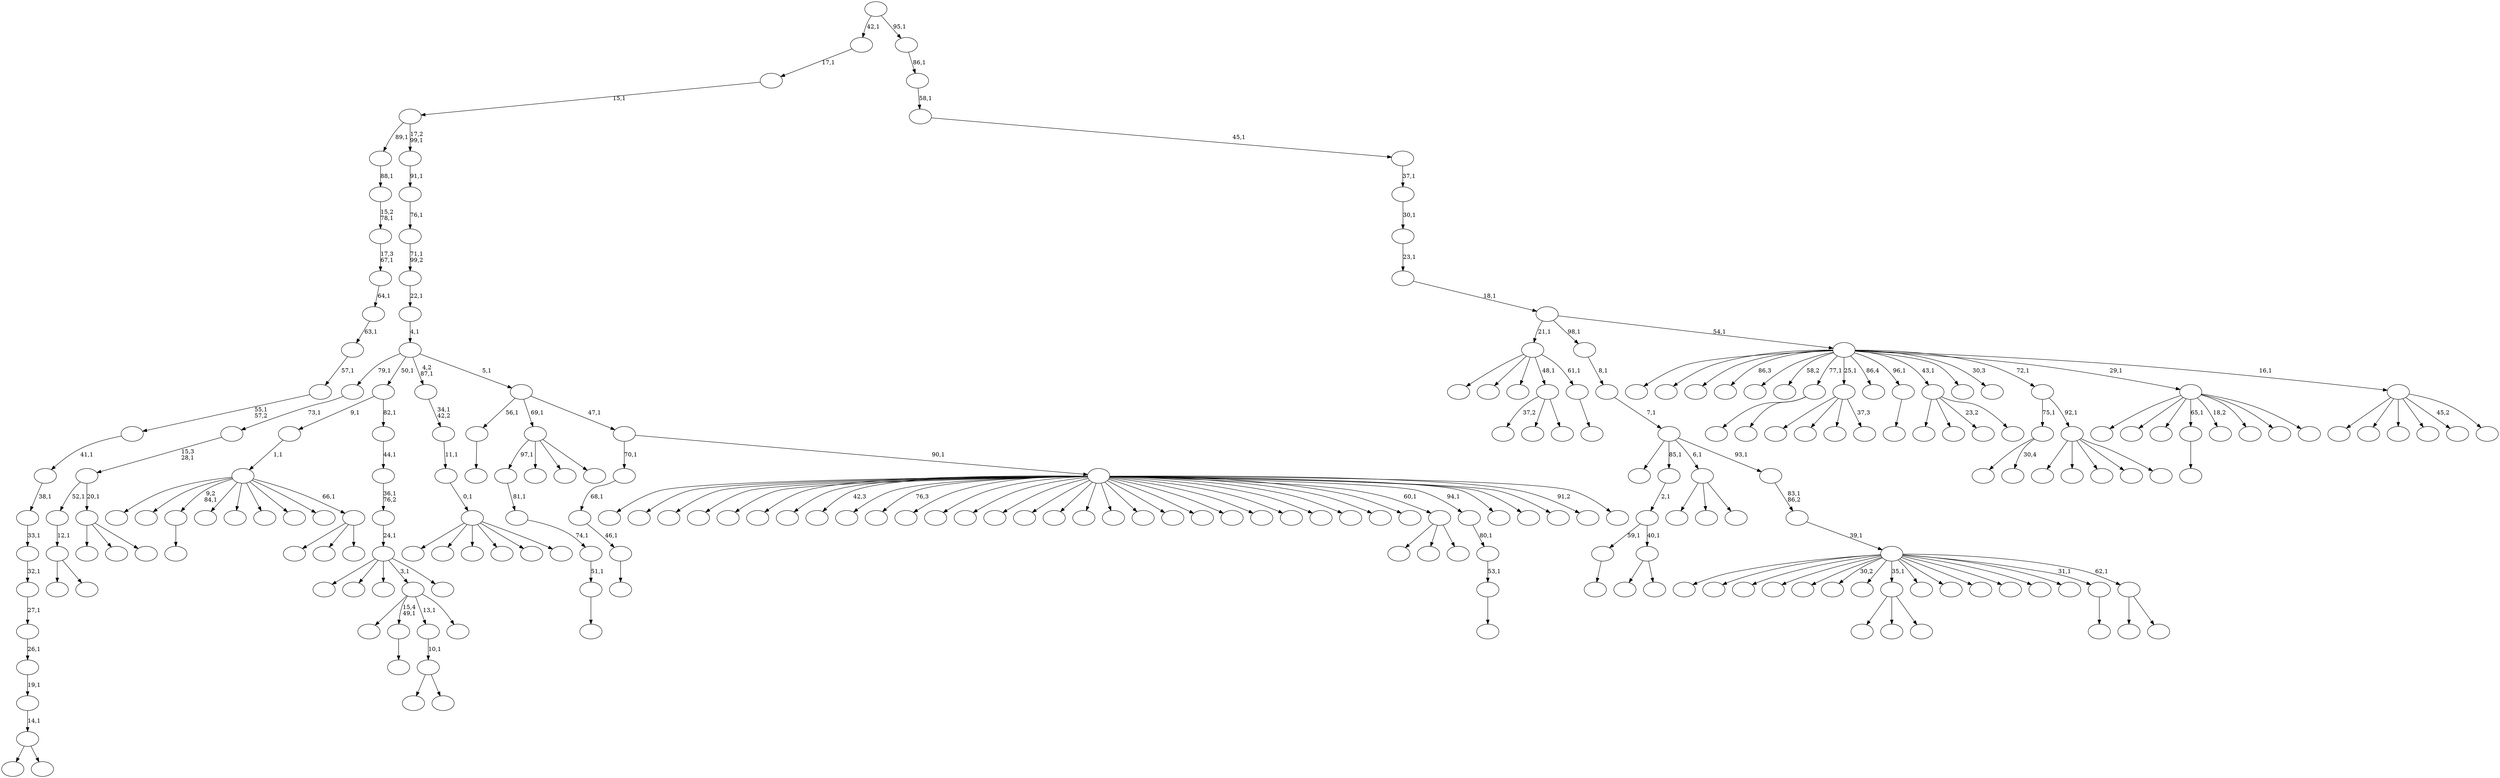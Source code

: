 digraph T {
	250 [label=""]
	249 [label=""]
	248 [label=""]
	247 [label=""]
	246 [label=""]
	245 [label=""]
	244 [label=""]
	243 [label=""]
	242 [label=""]
	241 [label=""]
	240 [label=""]
	239 [label=""]
	238 [label=""]
	237 [label=""]
	236 [label=""]
	235 [label=""]
	234 [label=""]
	233 [label=""]
	232 [label=""]
	231 [label=""]
	230 [label=""]
	229 [label=""]
	228 [label=""]
	227 [label=""]
	226 [label=""]
	225 [label=""]
	224 [label=""]
	223 [label=""]
	222 [label=""]
	221 [label=""]
	220 [label=""]
	219 [label=""]
	218 [label=""]
	217 [label=""]
	216 [label=""]
	215 [label=""]
	214 [label=""]
	213 [label=""]
	212 [label=""]
	211 [label=""]
	210 [label=""]
	209 [label=""]
	208 [label=""]
	207 [label=""]
	206 [label=""]
	205 [label=""]
	204 [label=""]
	203 [label=""]
	202 [label=""]
	201 [label=""]
	200 [label=""]
	199 [label=""]
	198 [label=""]
	197 [label=""]
	196 [label=""]
	195 [label=""]
	194 [label=""]
	193 [label=""]
	192 [label=""]
	191 [label=""]
	190 [label=""]
	189 [label=""]
	188 [label=""]
	187 [label=""]
	186 [label=""]
	185 [label=""]
	184 [label=""]
	183 [label=""]
	182 [label=""]
	181 [label=""]
	180 [label=""]
	179 [label=""]
	178 [label=""]
	177 [label=""]
	176 [label=""]
	175 [label=""]
	174 [label=""]
	173 [label=""]
	172 [label=""]
	171 [label=""]
	170 [label=""]
	169 [label=""]
	168 [label=""]
	167 [label=""]
	166 [label=""]
	165 [label=""]
	164 [label=""]
	163 [label=""]
	162 [label=""]
	161 [label=""]
	160 [label=""]
	159 [label=""]
	158 [label=""]
	157 [label=""]
	156 [label=""]
	155 [label=""]
	154 [label=""]
	153 [label=""]
	152 [label=""]
	151 [label=""]
	150 [label=""]
	149 [label=""]
	148 [label=""]
	147 [label=""]
	146 [label=""]
	145 [label=""]
	144 [label=""]
	143 [label=""]
	142 [label=""]
	141 [label=""]
	140 [label=""]
	139 [label=""]
	138 [label=""]
	137 [label=""]
	136 [label=""]
	135 [label=""]
	134 [label=""]
	133 [label=""]
	132 [label=""]
	131 [label=""]
	130 [label=""]
	129 [label=""]
	128 [label=""]
	127 [label=""]
	126 [label=""]
	125 [label=""]
	124 [label=""]
	123 [label=""]
	122 [label=""]
	121 [label=""]
	120 [label=""]
	119 [label=""]
	118 [label=""]
	117 [label=""]
	116 [label=""]
	115 [label=""]
	114 [label=""]
	113 [label=""]
	112 [label=""]
	111 [label=""]
	110 [label=""]
	109 [label=""]
	108 [label=""]
	107 [label=""]
	106 [label=""]
	105 [label=""]
	104 [label=""]
	103 [label=""]
	102 [label=""]
	101 [label=""]
	100 [label=""]
	99 [label=""]
	98 [label=""]
	97 [label=""]
	96 [label=""]
	95 [label=""]
	94 [label=""]
	93 [label=""]
	92 [label=""]
	91 [label=""]
	90 [label=""]
	89 [label=""]
	88 [label=""]
	87 [label=""]
	86 [label=""]
	85 [label=""]
	84 [label=""]
	83 [label=""]
	82 [label=""]
	81 [label=""]
	80 [label=""]
	79 [label=""]
	78 [label=""]
	77 [label=""]
	76 [label=""]
	75 [label=""]
	74 [label=""]
	73 [label=""]
	72 [label=""]
	71 [label=""]
	70 [label=""]
	69 [label=""]
	68 [label=""]
	67 [label=""]
	66 [label=""]
	65 [label=""]
	64 [label=""]
	63 [label=""]
	62 [label=""]
	61 [label=""]
	60 [label=""]
	59 [label=""]
	58 [label=""]
	57 [label=""]
	56 [label=""]
	55 [label=""]
	54 [label=""]
	53 [label=""]
	52 [label=""]
	51 [label=""]
	50 [label=""]
	49 [label=""]
	48 [label=""]
	47 [label=""]
	46 [label=""]
	45 [label=""]
	44 [label=""]
	43 [label=""]
	42 [label=""]
	41 [label=""]
	40 [label=""]
	39 [label=""]
	38 [label=""]
	37 [label=""]
	36 [label=""]
	35 [label=""]
	34 [label=""]
	33 [label=""]
	32 [label=""]
	31 [label=""]
	30 [label=""]
	29 [label=""]
	28 [label=""]
	27 [label=""]
	26 [label=""]
	25 [label=""]
	24 [label=""]
	23 [label=""]
	22 [label=""]
	21 [label=""]
	20 [label=""]
	19 [label=""]
	18 [label=""]
	17 [label=""]
	16 [label=""]
	15 [label=""]
	14 [label=""]
	13 [label=""]
	12 [label=""]
	11 [label=""]
	10 [label=""]
	9 [label=""]
	8 [label=""]
	7 [label=""]
	6 [label=""]
	5 [label=""]
	4 [label=""]
	3 [label=""]
	2 [label=""]
	1 [label=""]
	0 [label=""]
	241 -> 242 [label=""]
	221 -> 222 [label=""]
	220 -> 221 [label="46,1"]
	219 -> 220 [label="68,1"]
	214 -> 215 [label=""]
	211 -> 212 [label=""]
	198 -> 199 [label=""]
	195 -> 210 [label=""]
	195 -> 196 [label=""]
	194 -> 198 [label="59,1"]
	194 -> 195 [label="40,1"]
	193 -> 194 [label="2,1"]
	179 -> 180 [label=""]
	178 -> 179 [label="51,1"]
	177 -> 178 [label="74,1"]
	176 -> 177 [label="81,1"]
	148 -> 168 [label=""]
	148 -> 149 [label=""]
	147 -> 148 [label="12,1"]
	144 -> 145 [label=""]
	142 -> 176 [label="97,1"]
	142 -> 172 [label=""]
	142 -> 157 [label=""]
	142 -> 143 [label=""]
	136 -> 234 [label=""]
	136 -> 137 [label=""]
	135 -> 136 [label="14,1"]
	134 -> 135 [label="19,1"]
	133 -> 134 [label="26,1"]
	132 -> 133 [label="27,1"]
	131 -> 132 [label="32,1"]
	130 -> 131 [label="33,1"]
	129 -> 130 [label="38,1"]
	128 -> 129 [label="41,1"]
	127 -> 128 [label="55,1\n57,2"]
	126 -> 127 [label="57,1"]
	125 -> 126 [label="63,1"]
	124 -> 125 [label="64,1"]
	123 -> 124 [label="17,3\n67,1"]
	122 -> 123 [label="15,2\n78,1"]
	121 -> 122 [label="88,1"]
	119 -> 173 [label=""]
	119 -> 120 [label="30,4"]
	114 -> 246 [label=""]
	114 -> 197 [label=""]
	114 -> 115 [label=""]
	109 -> 228 [label=""]
	109 -> 154 [label=""]
	109 -> 110 [label=""]
	108 -> 147 [label="52,1"]
	108 -> 109 [label="20,1"]
	107 -> 108 [label="15,3\n28,1"]
	106 -> 107 [label="73,1"]
	101 -> 186 [label=""]
	101 -> 102 [label=""]
	98 -> 165 [label=""]
	98 -> 99 [label=""]
	97 -> 98 [label="10,1"]
	92 -> 248 [label=""]
	92 -> 160 [label=""]
	92 -> 93 [label=""]
	91 -> 247 [label=""]
	91 -> 244 [label=""]
	91 -> 241 [label="9,2\n84,1"]
	91 -> 226 [label=""]
	91 -> 204 [label=""]
	91 -> 190 [label=""]
	91 -> 175 [label=""]
	91 -> 156 [label=""]
	91 -> 92 [label="66,1"]
	90 -> 91 [label="1,1"]
	88 -> 174 [label=""]
	88 -> 153 [label=""]
	88 -> 104 [label=""]
	88 -> 89 [label="37,3"]
	81 -> 82 [label=""]
	78 -> 184 [label=""]
	78 -> 144 [label="15,4\n49,1"]
	78 -> 97 [label="13,1"]
	78 -> 79 [label=""]
	72 -> 245 [label=""]
	72 -> 238 [label=""]
	72 -> 158 [label="23,2"]
	72 -> 73 [label=""]
	69 -> 227 [label="37,2"]
	69 -> 162 [label=""]
	69 -> 70 [label=""]
	66 -> 229 [label=""]
	66 -> 169 [label=""]
	66 -> 87 [label=""]
	66 -> 78 [label="3,1"]
	66 -> 67 [label=""]
	65 -> 66 [label="24,1"]
	64 -> 65 [label="36,1\n76,2"]
	63 -> 64 [label="44,1"]
	62 -> 90 [label="9,1"]
	62 -> 63 [label="82,1"]
	60 -> 231 [label=""]
	60 -> 117 [label=""]
	60 -> 61 [label=""]
	58 -> 59 [label=""]
	57 -> 58 [label="53,1"]
	56 -> 57 [label="80,1"]
	51 -> 183 [label=""]
	51 -> 112 [label=""]
	51 -> 52 [label=""]
	49 -> 232 [label=""]
	49 -> 203 [label=""]
	49 -> 152 [label=""]
	49 -> 83 [label=""]
	49 -> 50 [label=""]
	48 -> 119 [label="75,1"]
	48 -> 49 [label="92,1"]
	45 -> 236 [label=""]
	45 -> 218 [label=""]
	45 -> 217 [label=""]
	45 -> 214 [label="65,1"]
	45 -> 188 [label="18,2"]
	45 -> 170 [label=""]
	45 -> 103 [label=""]
	45 -> 46 [label=""]
	42 -> 43 [label=""]
	41 -> 207 [label=""]
	41 -> 167 [label=""]
	41 -> 105 [label=""]
	41 -> 69 [label="48,1"]
	41 -> 42 [label="61,1"]
	38 -> 225 [label=""]
	38 -> 155 [label=""]
	38 -> 138 [label=""]
	38 -> 111 [label=""]
	38 -> 44 [label=""]
	38 -> 39 [label=""]
	37 -> 38 [label="0,1"]
	36 -> 37 [label="11,1"]
	35 -> 36 [label="34,1\n42,2"]
	33 -> 249 [label=""]
	33 -> 239 [label=""]
	33 -> 233 [label=""]
	33 -> 230 [label=""]
	33 -> 224 [label=""]
	33 -> 223 [label=""]
	33 -> 216 [label=""]
	33 -> 213 [label="42,3"]
	33 -> 209 [label=""]
	33 -> 202 [label="76,3"]
	33 -> 201 [label=""]
	33 -> 182 [label=""]
	33 -> 166 [label=""]
	33 -> 163 [label=""]
	33 -> 161 [label=""]
	33 -> 159 [label=""]
	33 -> 151 [label=""]
	33 -> 146 [label=""]
	33 -> 140 [label=""]
	33 -> 139 [label=""]
	33 -> 118 [label=""]
	33 -> 100 [label=""]
	33 -> 94 [label=""]
	33 -> 80 [label=""]
	33 -> 77 [label=""]
	33 -> 76 [label=""]
	33 -> 75 [label=""]
	33 -> 71 [label=""]
	33 -> 60 [label="60,1"]
	33 -> 56 [label="94,1"]
	33 -> 55 [label=""]
	33 -> 54 [label=""]
	33 -> 47 [label=""]
	33 -> 40 [label="91,2"]
	33 -> 34 [label=""]
	32 -> 219 [label="70,1"]
	32 -> 33 [label="90,1"]
	31 -> 211 [label="56,1"]
	31 -> 142 [label="69,1"]
	31 -> 32 [label="47,1"]
	30 -> 106 [label="79,1"]
	30 -> 62 [label="50,1"]
	30 -> 35 [label="4,2\n87,1"]
	30 -> 31 [label="5,1"]
	29 -> 30 [label="4,1"]
	28 -> 29 [label="22,1"]
	27 -> 28 [label="71,1\n99,2"]
	26 -> 27 [label="76,1"]
	25 -> 26 [label="91,1"]
	24 -> 121 [label="89,1"]
	24 -> 25 [label="17,2\n99,1"]
	23 -> 24 [label="15,1"]
	22 -> 23 [label="17,1"]
	20 -> 21 [label=""]
	18 -> 192 [label=""]
	18 -> 19 [label=""]
	17 -> 243 [label=""]
	17 -> 237 [label=""]
	17 -> 235 [label=""]
	17 -> 205 [label=""]
	17 -> 171 [label=""]
	17 -> 141 [label="30,2"]
	17 -> 116 [label=""]
	17 -> 114 [label="35,1"]
	17 -> 113 [label=""]
	17 -> 96 [label=""]
	17 -> 95 [label=""]
	17 -> 86 [label=""]
	17 -> 85 [label=""]
	17 -> 74 [label=""]
	17 -> 20 [label="31,1"]
	17 -> 18 [label="62,1"]
	16 -> 17 [label="39,1"]
	15 -> 16 [label="83,1\n86,2"]
	14 -> 240 [label=""]
	14 -> 193 [label="85,1"]
	14 -> 51 [label="6,1"]
	14 -> 15 [label="93,1"]
	13 -> 14 [label="7,1"]
	12 -> 13 [label="8,1"]
	10 -> 250 [label=""]
	10 -> 208 [label=""]
	10 -> 200 [label=""]
	10 -> 181 [label=""]
	10 -> 150 [label="45,2"]
	10 -> 11 [label=""]
	9 -> 206 [label=""]
	9 -> 191 [label=""]
	9 -> 189 [label=""]
	9 -> 187 [label="86,3"]
	9 -> 185 [label=""]
	9 -> 164 [label="58,2"]
	9 -> 101 [label="77,1"]
	9 -> 88 [label="25,1"]
	9 -> 84 [label="86,4"]
	9 -> 81 [label="96,1"]
	9 -> 72 [label="43,1"]
	9 -> 68 [label=""]
	9 -> 53 [label="30,3"]
	9 -> 48 [label="72,1"]
	9 -> 45 [label="29,1"]
	9 -> 10 [label="16,1"]
	8 -> 41 [label="21,1"]
	8 -> 12 [label="98,1"]
	8 -> 9 [label="54,1"]
	7 -> 8 [label="18,1"]
	6 -> 7 [label="23,1"]
	5 -> 6 [label="30,1"]
	4 -> 5 [label="37,1"]
	3 -> 4 [label="45,1"]
	2 -> 3 [label="58,1"]
	1 -> 2 [label="86,1"]
	0 -> 22 [label="42,1"]
	0 -> 1 [label="95,1"]
}

